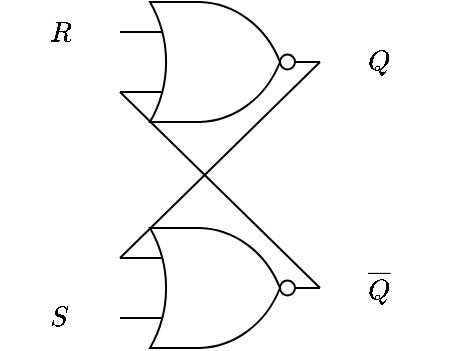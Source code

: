 <mxfile version="21.6.6" type="device">
  <diagram name="Page-1" id="U8L6Ct9327_TyQOc_Fr2">
    <mxGraphModel dx="1528" dy="934" grid="1" gridSize="10" guides="1" tooltips="1" connect="1" arrows="1" fold="1" page="1" pageScale="1" pageWidth="850" pageHeight="1100" math="1" shadow="0">
      <root>
        <mxCell id="0" />
        <mxCell id="1" parent="0" />
        <mxCell id="kqlzSv5HVFILB_-UJA2h-11" value="" style="group" vertex="1" connectable="0" parent="1">
          <mxGeometry x="140" y="90" width="220" height="173" as="geometry" />
        </mxCell>
        <mxCell id="kqlzSv5HVFILB_-UJA2h-1" value="" style="verticalLabelPosition=bottom;shadow=0;dashed=0;align=center;html=1;verticalAlign=top;shape=mxgraph.electrical.logic_gates.logic_gate;operation=or;negating=1;negSize=0.15;" vertex="1" parent="kqlzSv5HVFILB_-UJA2h-11">
          <mxGeometry x="60" width="100" height="60" as="geometry" />
        </mxCell>
        <mxCell id="kqlzSv5HVFILB_-UJA2h-10" style="rounded=0;orthogonalLoop=1;jettySize=auto;html=1;exitX=1;exitY=0.5;exitDx=0;exitDy=0;exitPerimeter=0;entryX=0;entryY=0.75;entryDx=0;entryDy=0;entryPerimeter=0;endArrow=none;endFill=0;" edge="1" parent="kqlzSv5HVFILB_-UJA2h-11" source="kqlzSv5HVFILB_-UJA2h-2" target="kqlzSv5HVFILB_-UJA2h-1">
          <mxGeometry relative="1" as="geometry" />
        </mxCell>
        <mxCell id="kqlzSv5HVFILB_-UJA2h-2" value="" style="verticalLabelPosition=bottom;shadow=0;dashed=0;align=center;html=1;verticalAlign=top;shape=mxgraph.electrical.logic_gates.logic_gate;operation=or;negating=1;negSize=0.15;" vertex="1" parent="kqlzSv5HVFILB_-UJA2h-11">
          <mxGeometry x="60" y="113" width="100" height="60" as="geometry" />
        </mxCell>
        <mxCell id="kqlzSv5HVFILB_-UJA2h-8" style="rounded=0;orthogonalLoop=1;jettySize=auto;html=1;exitX=1;exitY=0.5;exitDx=0;exitDy=0;exitPerimeter=0;entryX=0;entryY=0.25;entryDx=0;entryDy=0;entryPerimeter=0;endArrow=none;endFill=0;" edge="1" parent="kqlzSv5HVFILB_-UJA2h-11" source="kqlzSv5HVFILB_-UJA2h-1" target="kqlzSv5HVFILB_-UJA2h-2">
          <mxGeometry relative="1" as="geometry" />
        </mxCell>
        <mxCell id="kqlzSv5HVFILB_-UJA2h-3" value="$$R$$" style="text;html=1;strokeColor=none;fillColor=none;align=center;verticalAlign=middle;whiteSpace=wrap;rounded=0;" vertex="1" parent="kqlzSv5HVFILB_-UJA2h-11">
          <mxGeometry width="60" height="30" as="geometry" />
        </mxCell>
        <mxCell id="kqlzSv5HVFILB_-UJA2h-4" value="$$S$$" style="text;html=1;strokeColor=none;fillColor=none;align=center;verticalAlign=middle;whiteSpace=wrap;rounded=0;" vertex="1" parent="kqlzSv5HVFILB_-UJA2h-11">
          <mxGeometry y="143" width="60" height="30" as="geometry" />
        </mxCell>
        <mxCell id="kqlzSv5HVFILB_-UJA2h-5" value="$$Q$$" style="text;html=1;strokeColor=none;fillColor=none;align=center;verticalAlign=middle;whiteSpace=wrap;rounded=0;" vertex="1" parent="kqlzSv5HVFILB_-UJA2h-11">
          <mxGeometry x="160" y="15" width="60" height="30" as="geometry" />
        </mxCell>
        <mxCell id="kqlzSv5HVFILB_-UJA2h-6" value="$$\overline{Q}$$" style="text;html=1;strokeColor=none;fillColor=none;align=center;verticalAlign=middle;whiteSpace=wrap;rounded=0;" vertex="1" parent="kqlzSv5HVFILB_-UJA2h-11">
          <mxGeometry x="160" y="120.5" width="60" height="45" as="geometry" />
        </mxCell>
      </root>
    </mxGraphModel>
  </diagram>
</mxfile>
